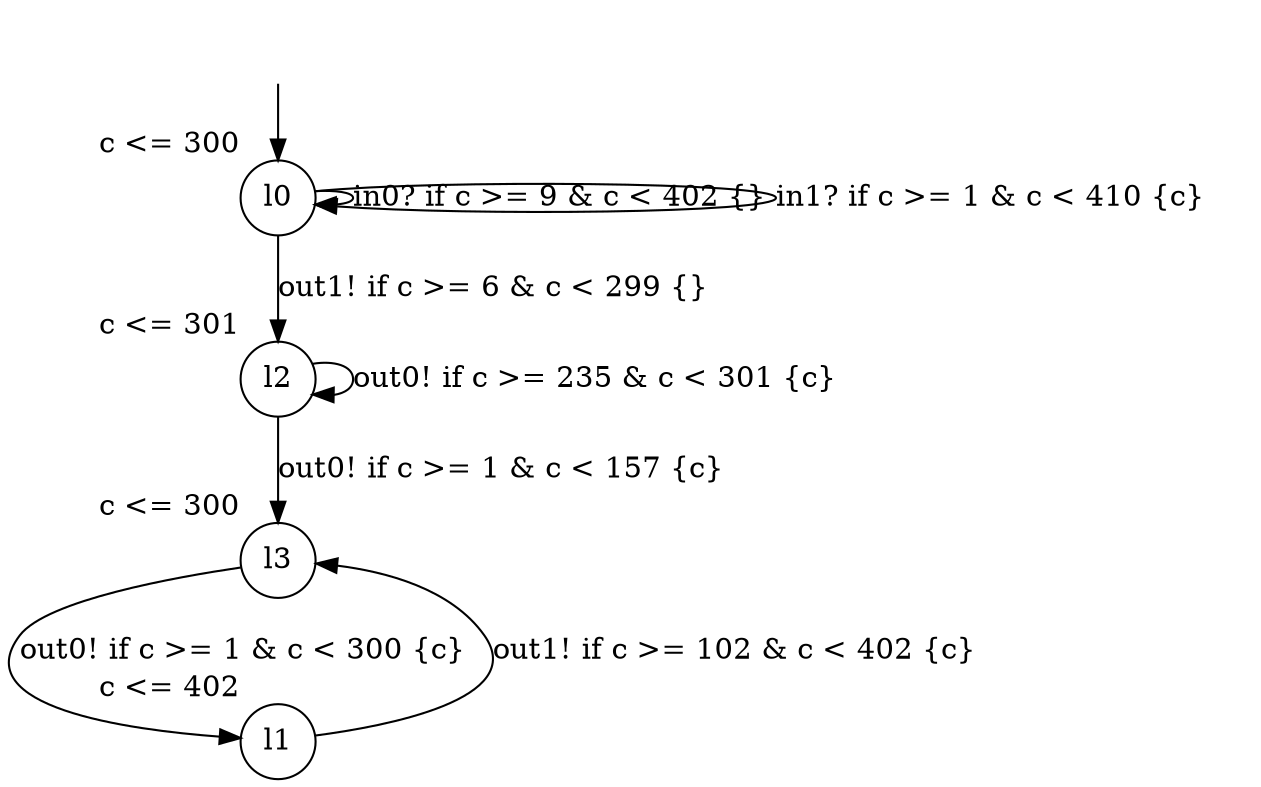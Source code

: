 digraph g {
__start0 [label="" shape="none"];
l0 [shape="circle" margin=0 label="l0", xlabel="c <= 300"];
l1 [shape="circle" margin=0 label="l1", xlabel="c <= 402"];
l2 [shape="circle" margin=0 label="l2", xlabel="c <= 301"];
l3 [shape="circle" margin=0 label="l3", xlabel="c <= 300"];
l0 -> l0 [label="in0? if c >= 9 & c < 402 {} "];
l0 -> l0 [label="in1? if c >= 1 & c < 410 {c} "];
l0 -> l2 [label="out1! if c >= 6 & c < 299 {} "];
l1 -> l3 [label="out1! if c >= 102 & c < 402 {c} "];
l2 -> l3 [label="out0! if c >= 1 & c < 157 {c} "];
l2 -> l2 [label="out0! if c >= 235 & c < 301 {c} "];
l3 -> l1 [label="out0! if c >= 1 & c < 300 {c} "];
__start0 -> l0;
}
